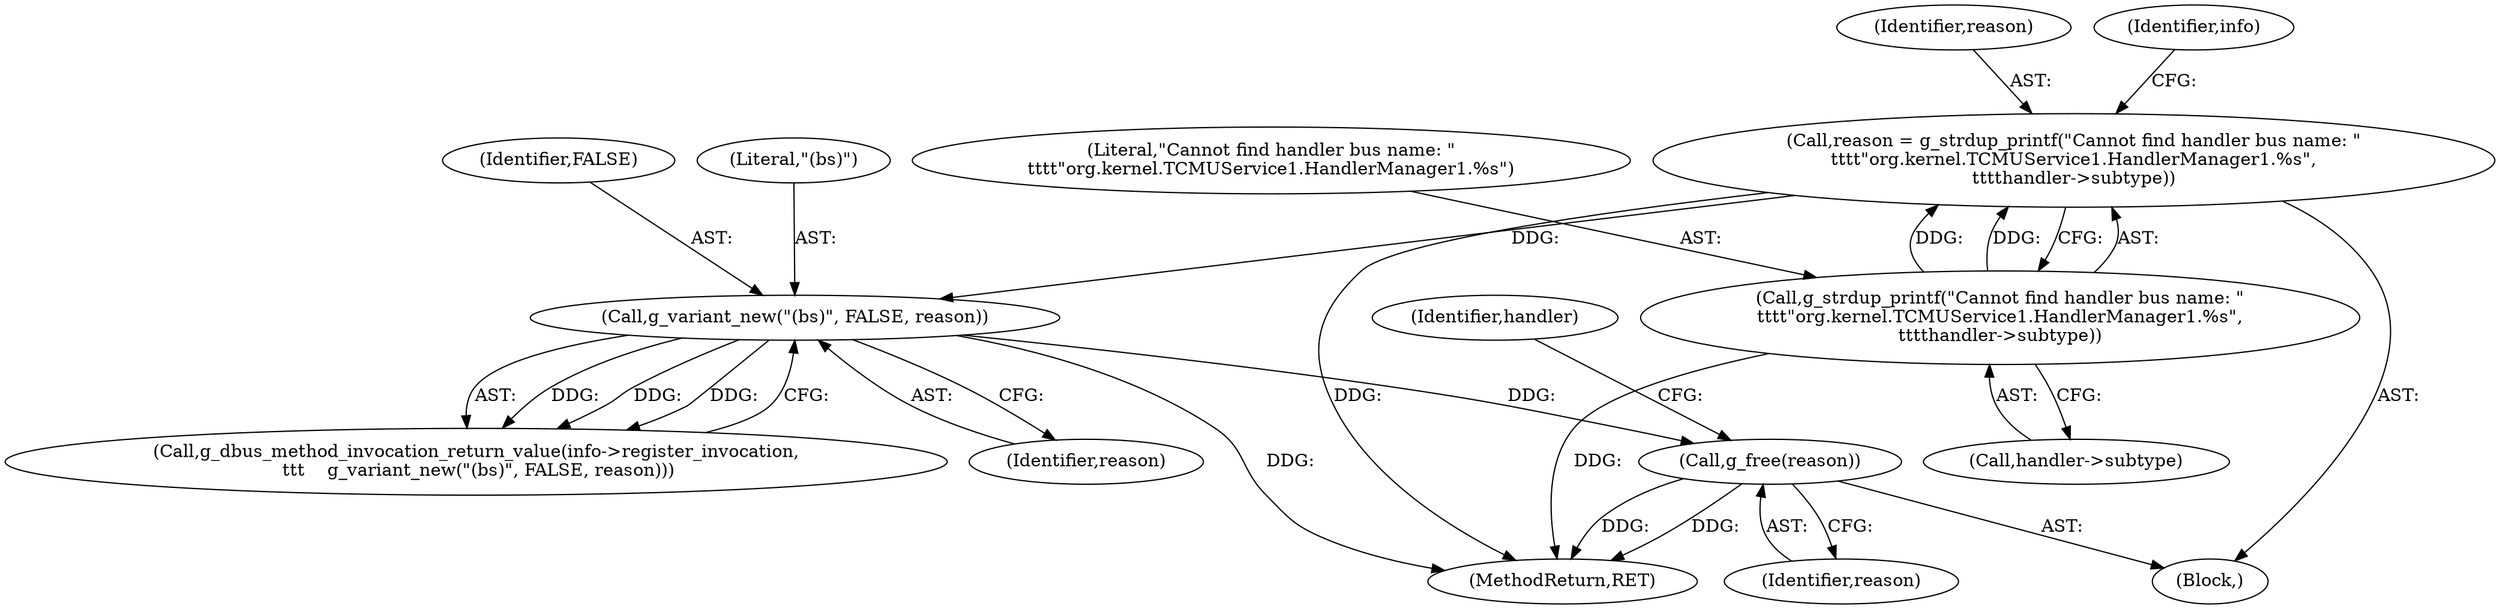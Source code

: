 digraph "0_tcmu-runner_bb80e9c7a798f035768260ebdadffb6eb0786178_0@API" {
"1000136" [label="(Call,g_free(reason))"];
"1000132" [label="(Call,g_variant_new(\"(bs)\", FALSE, reason))"];
"1000121" [label="(Call,reason = g_strdup_printf(\"Cannot find handler bus name: \"\n\t\t\t\t\"org.kernel.TCMUService1.HandlerManager1.%s\",\n\t\t\t\thandler->subtype))"];
"1000123" [label="(Call,g_strdup_printf(\"Cannot find handler bus name: \"\n\t\t\t\t\"org.kernel.TCMUService1.HandlerManager1.%s\",\n\t\t\t\thandler->subtype))"];
"1000136" [label="(Call,g_free(reason))"];
"1000133" [label="(Literal,\"(bs)\")"];
"1000122" [label="(Identifier,reason)"];
"1000139" [label="(Identifier,handler)"];
"1000121" [label="(Call,reason = g_strdup_printf(\"Cannot find handler bus name: \"\n\t\t\t\t\"org.kernel.TCMUService1.HandlerManager1.%s\",\n\t\t\t\thandler->subtype))"];
"1000137" [label="(Identifier,reason)"];
"1000123" [label="(Call,g_strdup_printf(\"Cannot find handler bus name: \"\n\t\t\t\t\"org.kernel.TCMUService1.HandlerManager1.%s\",\n\t\t\t\thandler->subtype))"];
"1000134" [label="(Identifier,FALSE)"];
"1000142" [label="(MethodReturn,RET)"];
"1000125" [label="(Call,handler->subtype)"];
"1000124" [label="(Literal,\"Cannot find handler bus name: \"\n\t\t\t\t\"org.kernel.TCMUService1.HandlerManager1.%s\")"];
"1000130" [label="(Identifier,info)"];
"1000128" [label="(Call,g_dbus_method_invocation_return_value(info->register_invocation,\n \t\t\t    g_variant_new(\"(bs)\", FALSE, reason)))"];
"1000119" [label="(Block,)"];
"1000132" [label="(Call,g_variant_new(\"(bs)\", FALSE, reason))"];
"1000135" [label="(Identifier,reason)"];
"1000136" -> "1000119"  [label="AST: "];
"1000136" -> "1000137"  [label="CFG: "];
"1000137" -> "1000136"  [label="AST: "];
"1000139" -> "1000136"  [label="CFG: "];
"1000136" -> "1000142"  [label="DDG: "];
"1000136" -> "1000142"  [label="DDG: "];
"1000132" -> "1000136"  [label="DDG: "];
"1000132" -> "1000128"  [label="AST: "];
"1000132" -> "1000135"  [label="CFG: "];
"1000133" -> "1000132"  [label="AST: "];
"1000134" -> "1000132"  [label="AST: "];
"1000135" -> "1000132"  [label="AST: "];
"1000128" -> "1000132"  [label="CFG: "];
"1000132" -> "1000142"  [label="DDG: "];
"1000132" -> "1000128"  [label="DDG: "];
"1000132" -> "1000128"  [label="DDG: "];
"1000132" -> "1000128"  [label="DDG: "];
"1000121" -> "1000132"  [label="DDG: "];
"1000121" -> "1000119"  [label="AST: "];
"1000121" -> "1000123"  [label="CFG: "];
"1000122" -> "1000121"  [label="AST: "];
"1000123" -> "1000121"  [label="AST: "];
"1000130" -> "1000121"  [label="CFG: "];
"1000121" -> "1000142"  [label="DDG: "];
"1000123" -> "1000121"  [label="DDG: "];
"1000123" -> "1000121"  [label="DDG: "];
"1000123" -> "1000125"  [label="CFG: "];
"1000124" -> "1000123"  [label="AST: "];
"1000125" -> "1000123"  [label="AST: "];
"1000123" -> "1000142"  [label="DDG: "];
}
